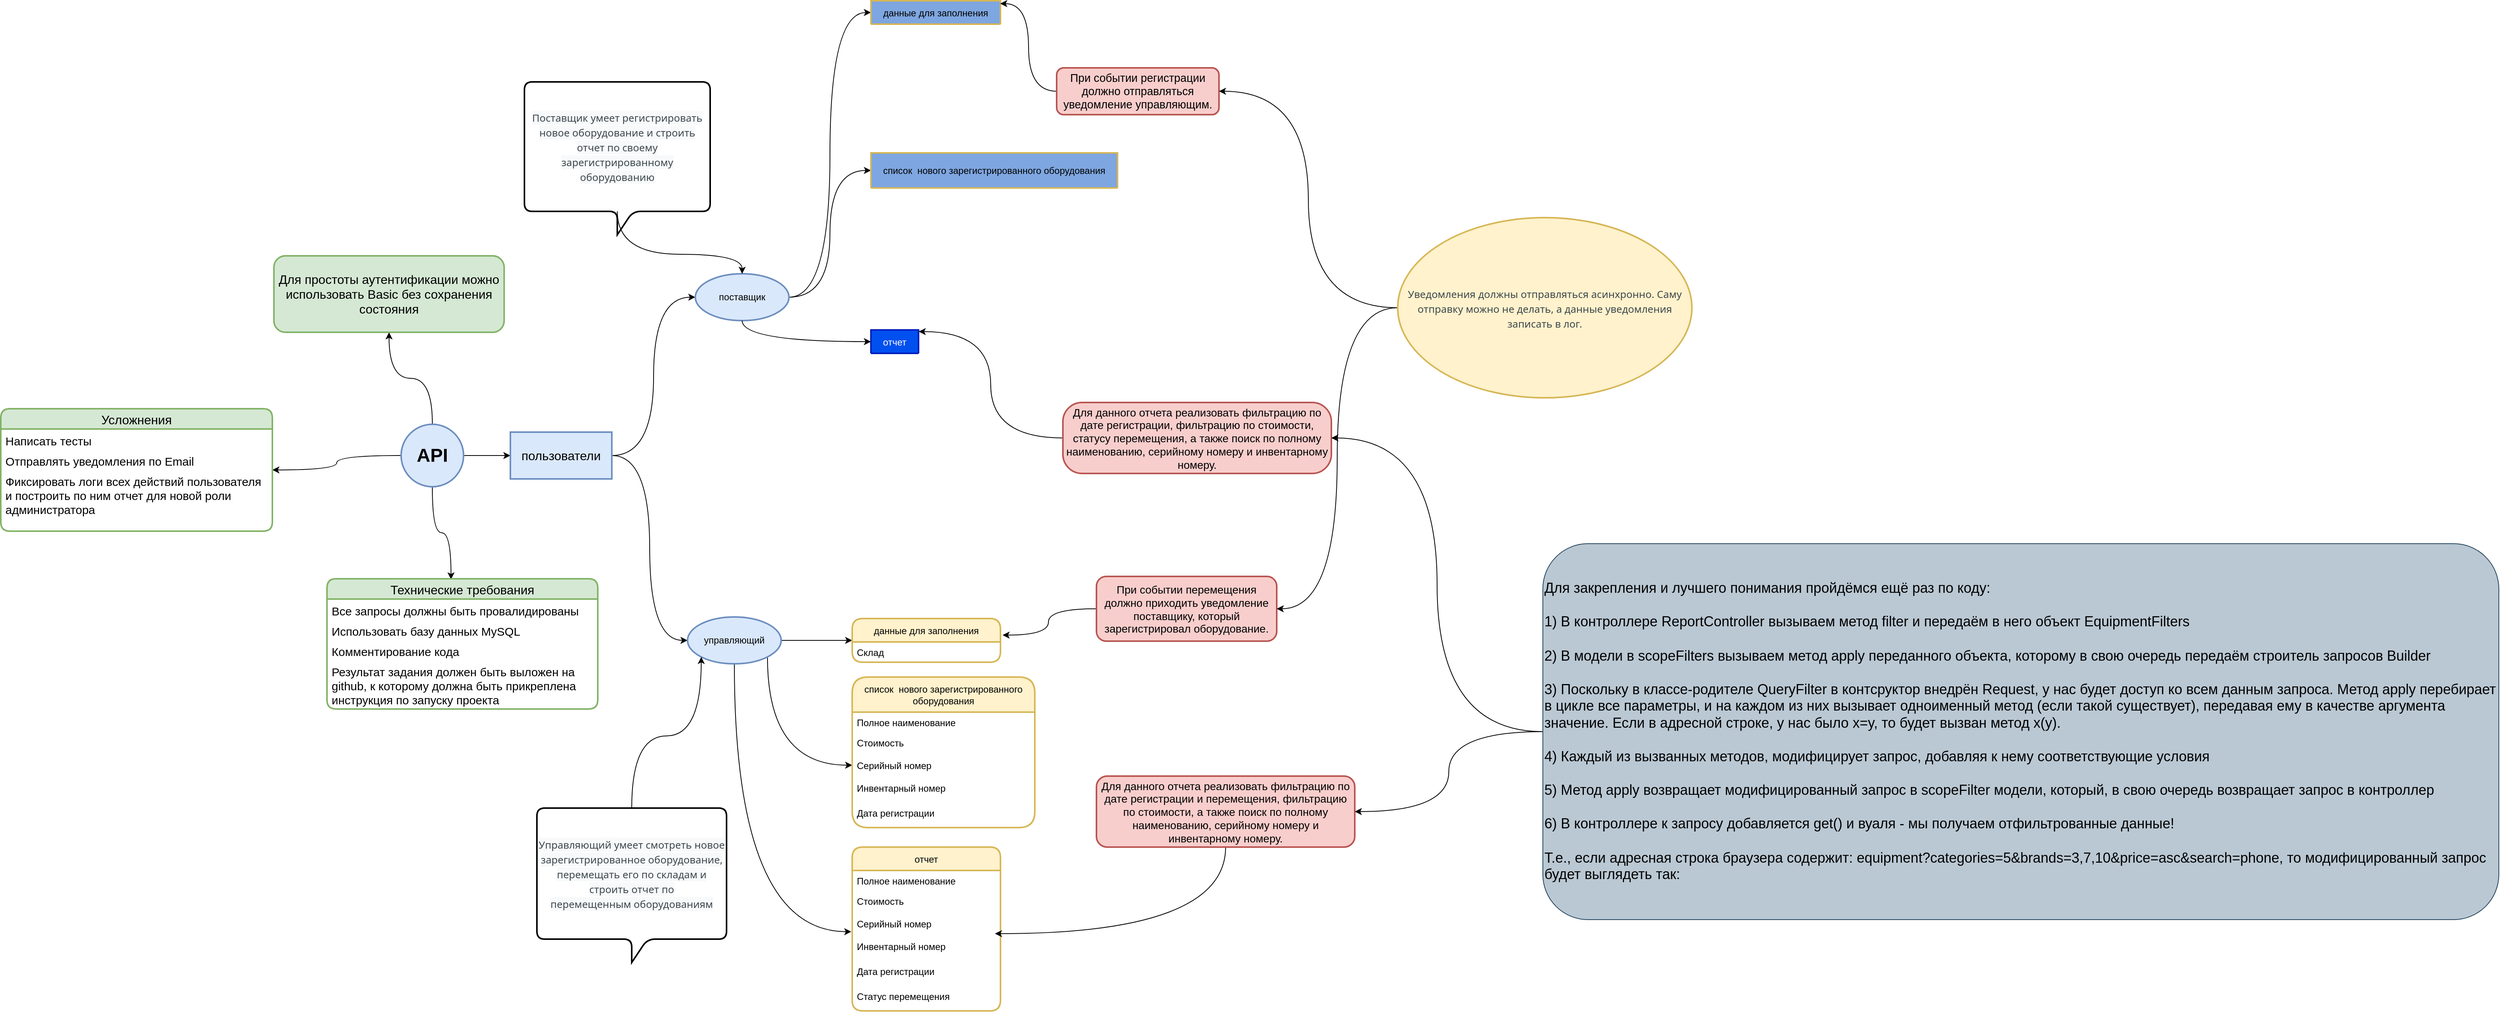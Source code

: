 <mxfile version="14.9.9" type="github">
  <diagram id="6a731a19-8d31-9384-78a2-239565b7b9f0" name="Page-1">
    <mxGraphModel dx="1262" dy="892" grid="0" gridSize="10" guides="1" tooltips="1" connect="1" arrows="1" fold="1" page="0" pageScale="1" pageWidth="1169" pageHeight="827" background="none" math="0" shadow="0">
      <root>
        <mxCell id="0" />
        <mxCell id="1" parent="0" />
        <mxCell id="dYOBeLBx3Amch_ermyEQ-1635" value="отчет" style="swimlane;fontStyle=0;childLayout=stackLayout;horizontal=1;startSize=30;horizontalStack=0;resizeParent=1;resizeParentMax=0;resizeLast=0;collapsible=1;marginBottom=0;strokeWidth=2;glass=0;shadow=0;rounded=1;fillColor=#0050ef;strokeColor=#001DBC;comic=0;treeMoving=0;treeFolding=0;spacing=2;verticalAlign=middle;align=center;fontFamily=Helvetica;fontColor=#ffffff;" parent="1" vertex="1" collapsed="1">
          <mxGeometry x="992" y="159" width="61" height="30" as="geometry">
            <mxRectangle x="992" y="159" width="190" height="210" as="alternateBounds" />
          </mxGeometry>
        </mxCell>
        <mxCell id="dYOBeLBx3Amch_ermyEQ-1636" value="Полное наименование" style="text;strokeColor=none;fillColor=none;align=left;verticalAlign=top;spacingLeft=4;spacingRight=4;overflow=hidden;rotatable=0;points=[[0,0.5],[1,0.5]];portConstraint=eastwest;" parent="dYOBeLBx3Amch_ermyEQ-1635" vertex="1">
          <mxGeometry y="30" width="61" height="26" as="geometry" />
        </mxCell>
        <mxCell id="dYOBeLBx3Amch_ermyEQ-1637" value="Стоимость" style="text;strokeColor=none;fillColor=none;align=left;verticalAlign=middle;spacingLeft=4;spacingRight=4;overflow=hidden;rotatable=0;points=[[0,0.5],[1,0.5]];portConstraint=eastwest;" parent="dYOBeLBx3Amch_ermyEQ-1635" vertex="1">
          <mxGeometry y="56" width="61" height="26" as="geometry" />
        </mxCell>
        <mxCell id="dYOBeLBx3Amch_ermyEQ-1638" value="Серийный номер" style="text;strokeColor=none;fillColor=none;align=left;verticalAlign=middle;spacingLeft=4;spacingRight=4;overflow=hidden;rotatable=0;points=[[0,0.5],[1,0.5]];portConstraint=eastwest;" parent="dYOBeLBx3Amch_ermyEQ-1635" vertex="1">
          <mxGeometry y="82" width="61" height="32" as="geometry" />
        </mxCell>
        <mxCell id="dYOBeLBx3Amch_ermyEQ-1639" value="Инвентарный номер" style="text;strokeColor=none;fillColor=none;align=left;verticalAlign=top;spacingLeft=4;spacingRight=4;overflow=hidden;rotatable=0;points=[[0,0.5],[1,0.5]];portConstraint=eastwest;" parent="dYOBeLBx3Amch_ermyEQ-1635" vertex="1">
          <mxGeometry y="114" width="61" height="32" as="geometry" />
        </mxCell>
        <mxCell id="dYOBeLBx3Amch_ermyEQ-1640" value="Дата регистрации" style="text;strokeColor=none;fillColor=none;align=left;verticalAlign=top;spacingLeft=4;spacingRight=4;overflow=hidden;rotatable=0;points=[[0,0.5],[1,0.5]];portConstraint=eastwest;" parent="dYOBeLBx3Amch_ermyEQ-1635" vertex="1">
          <mxGeometry y="146" width="61" height="32" as="geometry" />
        </mxCell>
        <mxCell id="dYOBeLBx3Amch_ermyEQ-1642" value="Статус перемещения" style="text;strokeColor=none;fillColor=none;align=left;verticalAlign=top;spacingLeft=4;spacingRight=4;overflow=hidden;rotatable=0;points=[[0,0.5],[1,0.5]];portConstraint=eastwest;" parent="dYOBeLBx3Amch_ermyEQ-1635" vertex="1">
          <mxGeometry y="178" width="61" height="32" as="geometry" />
        </mxCell>
        <mxCell id="dYOBeLBx3Amch_ermyEQ-1557" value="" style="edgeStyle=orthogonalEdgeStyle;rounded=0;orthogonalLoop=1;jettySize=auto;html=1;" parent="1" source="dYOBeLBx3Amch_ermyEQ-1542" target="dYOBeLBx3Amch_ermyEQ-1556" edge="1">
          <mxGeometry relative="1" as="geometry" />
        </mxCell>
        <mxCell id="dYOBeLBx3Amch_ermyEQ-1665" style="edgeStyle=orthogonalEdgeStyle;curved=1;rounded=0;orthogonalLoop=1;jettySize=auto;html=1;fontFamily=Helvetica;fontSize=16;entryX=0.458;entryY=0.005;entryDx=0;entryDy=0;entryPerimeter=0;" parent="1" source="dYOBeLBx3Amch_ermyEQ-1542" target="dYOBeLBx3Amch_ermyEQ-1667" edge="1">
          <mxGeometry relative="1" as="geometry">
            <mxPoint x="430" y="442" as="targetPoint" />
          </mxGeometry>
        </mxCell>
        <mxCell id="dYOBeLBx3Amch_ermyEQ-1678" style="edgeStyle=orthogonalEdgeStyle;curved=1;rounded=0;orthogonalLoop=1;jettySize=auto;html=1;fontFamily=Helvetica;fontSize=15;" parent="1" source="dYOBeLBx3Amch_ermyEQ-1542" target="dYOBeLBx3Amch_ermyEQ-1673" edge="1">
          <mxGeometry relative="1" as="geometry" />
        </mxCell>
        <mxCell id="dYOBeLBx3Amch_ermyEQ-1680" style="edgeStyle=orthogonalEdgeStyle;curved=1;rounded=0;orthogonalLoop=1;jettySize=auto;html=1;fontFamily=Helvetica;fontSize=16;" parent="1" source="dYOBeLBx3Amch_ermyEQ-1542" target="dYOBeLBx3Amch_ermyEQ-1679" edge="1">
          <mxGeometry relative="1" as="geometry" />
        </mxCell>
        <mxCell id="dYOBeLBx3Amch_ermyEQ-1542" value="&lt;b&gt;&lt;font style=&quot;font-size: 24px&quot;&gt;API&lt;/font&gt;&lt;/b&gt;" style="ellipse;whiteSpace=wrap;html=1;aspect=fixed;strokeWidth=2;perimeterSpacing=1;fillColor=#dae8fc;strokeColor=#6c8ebf;" parent="1" vertex="1">
          <mxGeometry x="390" y="280" width="80" height="80" as="geometry" />
        </mxCell>
        <mxCell id="dYOBeLBx3Amch_ermyEQ-1567" style="edgeStyle=orthogonalEdgeStyle;rounded=0;orthogonalLoop=1;jettySize=auto;html=1;entryX=0;entryY=0.5;entryDx=0;entryDy=0;curved=1;" parent="1" source="dYOBeLBx3Amch_ermyEQ-1556" target="dYOBeLBx3Amch_ermyEQ-1566" edge="1">
          <mxGeometry relative="1" as="geometry" />
        </mxCell>
        <mxCell id="dYOBeLBx3Amch_ermyEQ-1573" style="edgeStyle=orthogonalEdgeStyle;curved=1;rounded=0;orthogonalLoop=1;jettySize=auto;html=1;entryX=0;entryY=0.5;entryDx=0;entryDy=0;" parent="1" source="dYOBeLBx3Amch_ermyEQ-1556" target="dYOBeLBx3Amch_ermyEQ-1562" edge="1">
          <mxGeometry relative="1" as="geometry" />
        </mxCell>
        <mxCell id="dYOBeLBx3Amch_ermyEQ-1556" value="&lt;font style=&quot;font-size: 16px;&quot;&gt;пользователи&lt;/font&gt;" style="whiteSpace=wrap;html=1;strokeColor=#6c8ebf;strokeWidth=2;fillColor=#dae8fc;fontSize=16;" parent="1" vertex="1">
          <mxGeometry x="530" y="290" width="130" height="60" as="geometry" />
        </mxCell>
        <mxCell id="dYOBeLBx3Amch_ermyEQ-1580" style="edgeStyle=orthogonalEdgeStyle;curved=1;rounded=0;orthogonalLoop=1;jettySize=auto;html=1;entryX=0;entryY=0.5;entryDx=0;entryDy=0;" parent="1" source="dYOBeLBx3Amch_ermyEQ-1562" target="dYOBeLBx3Amch_ermyEQ-1578" edge="1">
          <mxGeometry relative="1" as="geometry" />
        </mxCell>
        <mxCell id="dYOBeLBx3Amch_ermyEQ-1622" style="edgeStyle=orthogonalEdgeStyle;curved=1;rounded=0;orthogonalLoop=1;jettySize=auto;html=1;entryX=0;entryY=0.5;entryDx=0;entryDy=0;fontFamily=Helvetica;" parent="1" source="dYOBeLBx3Amch_ermyEQ-1562" target="dYOBeLBx3Amch_ermyEQ-1625" edge="1">
          <mxGeometry relative="1" as="geometry">
            <mxPoint x="957" y="191.0" as="targetPoint" />
          </mxGeometry>
        </mxCell>
        <mxCell id="dYOBeLBx3Amch_ermyEQ-1562" value="поставщик" style="ellipse;whiteSpace=wrap;html=1;strokeColor=#6c8ebf;strokeWidth=2;fillColor=#dae8fc;" parent="1" vertex="1">
          <mxGeometry x="767" y="87" width="120" height="60" as="geometry" />
        </mxCell>
        <mxCell id="dYOBeLBx3Amch_ermyEQ-1651" style="edgeStyle=orthogonalEdgeStyle;curved=1;rounded=0;orthogonalLoop=1;jettySize=auto;html=1;entryX=0;entryY=0.5;entryDx=0;entryDy=0;fontFamily=Helvetica;fontSize=14;" parent="1" source="dYOBeLBx3Amch_ermyEQ-1566" target="dYOBeLBx3Amch_ermyEQ-1646" edge="1">
          <mxGeometry relative="1" as="geometry" />
        </mxCell>
        <mxCell id="dYOBeLBx3Amch_ermyEQ-1661" style="edgeStyle=orthogonalEdgeStyle;curved=1;rounded=0;orthogonalLoop=1;jettySize=auto;html=1;entryX=-0.006;entryY=0.827;entryDx=0;entryDy=0;entryPerimeter=0;fontFamily=Helvetica;fontSize=14;exitX=0.5;exitY=1;exitDx=0;exitDy=0;" parent="1" source="dYOBeLBx3Amch_ermyEQ-1566" target="dYOBeLBx3Amch_ermyEQ-1657" edge="1">
          <mxGeometry relative="1" as="geometry" />
        </mxCell>
        <mxCell id="5Uzj15upSsl0uFou40D1-7" style="edgeStyle=orthogonalEdgeStyle;rounded=0;orthogonalLoop=1;jettySize=auto;html=1;exitX=1;exitY=1;exitDx=0;exitDy=0;curved=1;" parent="1" source="dYOBeLBx3Amch_ermyEQ-1566" target="5Uzj15upSsl0uFou40D1-4" edge="1">
          <mxGeometry relative="1" as="geometry" />
        </mxCell>
        <mxCell id="dYOBeLBx3Amch_ermyEQ-1566" value="управляющий" style="ellipse;whiteSpace=wrap;html=1;strokeColor=#6c8ebf;strokeWidth=2;fillColor=#dae8fc;" parent="1" vertex="1">
          <mxGeometry x="757" y="527" width="120" height="60" as="geometry" />
        </mxCell>
        <mxCell id="dYOBeLBx3Amch_ermyEQ-1576" value="данные для заполнения" style="swimlane;fontStyle=0;childLayout=stackLayout;horizontal=1;startSize=30;horizontalStack=0;resizeParent=1;resizeParentMax=0;resizeLast=0;collapsible=1;marginBottom=0;strokeWidth=2;glass=0;shadow=0;rounded=1;fillColor=#7EA6E0;strokeColor=#d6b656;comic=0;treeMoving=0;treeFolding=0;spacing=2;verticalAlign=middle;align=center;fontFamily=Helvetica;" parent="1" vertex="1" collapsed="1">
          <mxGeometry x="992" y="-263" width="166" height="30" as="geometry">
            <mxRectangle x="992" y="-263" width="190" height="146" as="alternateBounds" />
          </mxGeometry>
        </mxCell>
        <mxCell id="dYOBeLBx3Amch_ermyEQ-1577" value="Полное наименование" style="text;strokeColor=none;fillColor=none;align=left;verticalAlign=top;spacingLeft=4;spacingRight=4;overflow=hidden;rotatable=0;points=[[0,0.5],[1,0.5]];portConstraint=eastwest;" parent="dYOBeLBx3Amch_ermyEQ-1576" vertex="1">
          <mxGeometry y="30" width="166" height="26" as="geometry" />
        </mxCell>
        <mxCell id="dYOBeLBx3Amch_ermyEQ-1578" value="Стоимость" style="text;strokeColor=none;fillColor=none;align=left;verticalAlign=middle;spacingLeft=4;spacingRight=4;overflow=hidden;rotatable=0;points=[[0,0.5],[1,0.5]];portConstraint=eastwest;" parent="dYOBeLBx3Amch_ermyEQ-1576" vertex="1">
          <mxGeometry y="56" width="166" height="26" as="geometry" />
        </mxCell>
        <mxCell id="dYOBeLBx3Amch_ermyEQ-1579" value="Серийный номер" style="text;strokeColor=none;fillColor=none;align=left;verticalAlign=middle;spacingLeft=4;spacingRight=4;overflow=hidden;rotatable=0;points=[[0,0.5],[1,0.5]];portConstraint=eastwest;" parent="dYOBeLBx3Amch_ermyEQ-1576" vertex="1">
          <mxGeometry y="82" width="166" height="32" as="geometry" />
        </mxCell>
        <mxCell id="dYOBeLBx3Amch_ermyEQ-1612" value="Инвентарный номер" style="text;strokeColor=none;fillColor=none;align=left;verticalAlign=top;spacingLeft=4;spacingRight=4;overflow=hidden;rotatable=0;points=[[0,0.5],[1,0.5]];portConstraint=eastwest;" parent="dYOBeLBx3Amch_ermyEQ-1576" vertex="1">
          <mxGeometry y="114" width="166" height="32" as="geometry" />
        </mxCell>
        <mxCell id="dYOBeLBx3Amch_ermyEQ-1620" style="edgeStyle=orthogonalEdgeStyle;curved=1;rounded=0;orthogonalLoop=1;jettySize=auto;html=1;fontFamily=Helvetica;entryX=0.998;entryY=0.12;entryDx=0;entryDy=0;entryPerimeter=0;" parent="1" source="dYOBeLBx3Amch_ermyEQ-1619" target="dYOBeLBx3Amch_ermyEQ-1576" edge="1">
          <mxGeometry relative="1" as="geometry">
            <mxPoint x="1138" y="70" as="targetPoint" />
          </mxGeometry>
        </mxCell>
        <mxCell id="dYOBeLBx3Amch_ermyEQ-1619" value="&lt;p&gt;&lt;span style=&quot;font-size: 14.3px&quot;&gt;При событии регистрации должно отправляться уведомление управляющим.&lt;/span&gt;&lt;/p&gt;" style="whiteSpace=wrap;html=1;rounded=1;shadow=0;glass=0;comic=0;fontFamily=Helvetica;strokeWidth=2;align=center;verticalAlign=middle;strokeColor=#b85450;fillColor=#f8cecc;" parent="1" vertex="1">
          <mxGeometry x="1230" y="-177" width="208" height="60" as="geometry" />
        </mxCell>
        <mxCell id="dYOBeLBx3Amch_ermyEQ-1623" value="список  нового зарегистрированного оборудования" style="swimlane;fontStyle=0;childLayout=stackLayout;horizontal=1;startSize=45;horizontalStack=0;resizeParent=1;resizeParentMax=0;resizeLast=0;collapsible=1;marginBottom=0;strokeWidth=2;glass=0;shadow=0;rounded=1;fillColor=#7EA6E0;strokeColor=#d6b656;comic=0;treeMoving=0;treeFolding=0;spacing=2;verticalAlign=middle;align=center;fontFamily=Helvetica;whiteSpace=wrap;" parent="1" vertex="1" collapsed="1">
          <mxGeometry x="992" y="-68" width="316" height="45" as="geometry">
            <mxRectangle x="992" y="-68" width="234" height="193" as="alternateBounds" />
          </mxGeometry>
        </mxCell>
        <mxCell id="dYOBeLBx3Amch_ermyEQ-1624" value="Полное наименование" style="text;strokeColor=none;fillColor=none;align=left;verticalAlign=top;spacingLeft=4;spacingRight=4;overflow=hidden;rotatable=0;points=[[0,0.5],[1,0.5]];portConstraint=eastwest;" parent="dYOBeLBx3Amch_ermyEQ-1623" vertex="1">
          <mxGeometry y="45" width="316" height="26" as="geometry" />
        </mxCell>
        <mxCell id="dYOBeLBx3Amch_ermyEQ-1625" value="Стоимость" style="text;strokeColor=none;fillColor=none;align=left;verticalAlign=middle;spacingLeft=4;spacingRight=4;overflow=hidden;rotatable=0;points=[[0,0.5],[1,0.5]];portConstraint=eastwest;" parent="dYOBeLBx3Amch_ermyEQ-1623" vertex="1">
          <mxGeometry y="71" width="316" height="26" as="geometry" />
        </mxCell>
        <mxCell id="dYOBeLBx3Amch_ermyEQ-1626" value="Серийный номер" style="text;strokeColor=none;fillColor=none;align=left;verticalAlign=middle;spacingLeft=4;spacingRight=4;overflow=hidden;rotatable=0;points=[[0,0.5],[1,0.5]];portConstraint=eastwest;" parent="dYOBeLBx3Amch_ermyEQ-1623" vertex="1">
          <mxGeometry y="97" width="316" height="32" as="geometry" />
        </mxCell>
        <mxCell id="dYOBeLBx3Amch_ermyEQ-1627" value="Инвентарный номер" style="text;strokeColor=none;fillColor=none;align=left;verticalAlign=top;spacingLeft=4;spacingRight=4;overflow=hidden;rotatable=0;points=[[0,0.5],[1,0.5]];portConstraint=eastwest;" parent="dYOBeLBx3Amch_ermyEQ-1623" vertex="1">
          <mxGeometry y="129" width="316" height="32" as="geometry" />
        </mxCell>
        <mxCell id="dYOBeLBx3Amch_ermyEQ-1629" value="Дата регистрации" style="text;strokeColor=none;fillColor=none;align=left;verticalAlign=top;spacingLeft=4;spacingRight=4;overflow=hidden;rotatable=0;points=[[0,0.5],[1,0.5]];portConstraint=eastwest;" parent="dYOBeLBx3Amch_ermyEQ-1623" vertex="1">
          <mxGeometry y="161" width="316" height="32" as="geometry" />
        </mxCell>
        <mxCell id="dYOBeLBx3Amch_ermyEQ-1641" style="edgeStyle=orthogonalEdgeStyle;curved=1;rounded=0;orthogonalLoop=1;jettySize=auto;html=1;fontFamily=Helvetica;fontSize=14;exitX=0.5;exitY=1;exitDx=0;exitDy=0;entryX=0;entryY=0.5;entryDx=0;entryDy=0;" parent="1" source="dYOBeLBx3Amch_ermyEQ-1562" target="dYOBeLBx3Amch_ermyEQ-1638" edge="1">
          <mxGeometry relative="1" as="geometry">
            <mxPoint x="1149.0" y="347" as="sourcePoint" />
          </mxGeometry>
        </mxCell>
        <mxCell id="dYOBeLBx3Amch_ermyEQ-1644" style="edgeStyle=orthogonalEdgeStyle;curved=1;rounded=0;orthogonalLoop=1;jettySize=auto;html=1;entryX=1.004;entryY=0.071;entryDx=0;entryDy=0;entryPerimeter=0;fontFamily=Helvetica;fontSize=14;" parent="1" source="dYOBeLBx3Amch_ermyEQ-1643" target="dYOBeLBx3Amch_ermyEQ-1635" edge="1">
          <mxGeometry relative="1" as="geometry" />
        </mxCell>
        <mxCell id="dYOBeLBx3Amch_ermyEQ-1643" value="Для данного отчета реализовать фильтрацию по дате регистрации, фильтрацию по стоимости, статусу перемещения, а также поиск по полному наименованию, серийному номеру и инвентарному номеру." style="whiteSpace=wrap;html=1;rounded=1;shadow=0;glass=0;comic=0;fontFamily=Helvetica;fontSize=14;strokeWidth=2;fillColor=#f8cecc;align=center;verticalAlign=middle;strokeColor=#b85450;arcSize=27;" parent="1" vertex="1">
          <mxGeometry x="1238" y="252" width="344" height="91" as="geometry" />
        </mxCell>
        <mxCell id="dYOBeLBx3Amch_ermyEQ-1646" value="данные для заполнения" style="swimlane;fontStyle=0;childLayout=stackLayout;horizontal=1;startSize=30;horizontalStack=0;resizeParent=1;resizeParentMax=0;resizeLast=0;collapsible=1;marginBottom=0;strokeWidth=2;glass=0;shadow=0;rounded=1;fillColor=#fff2cc;strokeColor=#d6b656;comic=0;treeMoving=0;treeFolding=0;spacing=2;verticalAlign=middle;align=center;fontFamily=Helvetica;" parent="1" vertex="1">
          <mxGeometry x="968" y="529" width="190" height="56" as="geometry" />
        </mxCell>
        <mxCell id="dYOBeLBx3Amch_ermyEQ-1647" value="Склад" style="text;strokeColor=none;fillColor=none;align=left;verticalAlign=top;spacingLeft=4;spacingRight=4;overflow=hidden;rotatable=0;points=[[0,0.5],[1,0.5]];portConstraint=eastwest;" parent="dYOBeLBx3Amch_ermyEQ-1646" vertex="1">
          <mxGeometry y="30" width="190" height="26" as="geometry" />
        </mxCell>
        <mxCell id="dYOBeLBx3Amch_ermyEQ-1653" value="" style="edgeStyle=orthogonalEdgeStyle;curved=1;rounded=0;orthogonalLoop=1;jettySize=auto;html=1;fontFamily=Helvetica;fontSize=14;entryX=1.014;entryY=0.379;entryDx=0;entryDy=0;entryPerimeter=0;" parent="1" source="dYOBeLBx3Amch_ermyEQ-1652" target="dYOBeLBx3Amch_ermyEQ-1646" edge="1">
          <mxGeometry relative="1" as="geometry" />
        </mxCell>
        <mxCell id="dYOBeLBx3Amch_ermyEQ-1652" value="При событии перемещения должно приходить уведомление поставщику, который зарегистрировал оборудование." style="whiteSpace=wrap;html=1;rounded=1;shadow=0;glass=0;comic=0;fontFamily=Helvetica;fontSize=14;strokeWidth=2;fillColor=#f8cecc;align=center;verticalAlign=middle;strokeColor=#b85450;" parent="1" vertex="1">
          <mxGeometry x="1281" y="475" width="231" height="83" as="geometry" />
        </mxCell>
        <mxCell id="dYOBeLBx3Amch_ermyEQ-1654" value="отчет" style="swimlane;fontStyle=0;childLayout=stackLayout;horizontal=1;startSize=30;horizontalStack=0;resizeParent=1;resizeParentMax=0;resizeLast=0;collapsible=1;marginBottom=0;strokeWidth=2;glass=0;shadow=0;rounded=1;fillColor=#fff2cc;strokeColor=#d6b656;comic=0;treeMoving=0;treeFolding=0;spacing=2;verticalAlign=middle;align=center;fontFamily=Helvetica;" parent="1" vertex="1">
          <mxGeometry x="968" y="822" width="190" height="210" as="geometry" />
        </mxCell>
        <mxCell id="dYOBeLBx3Amch_ermyEQ-1655" value="Полное наименование" style="text;strokeColor=none;fillColor=none;align=left;verticalAlign=top;spacingLeft=4;spacingRight=4;overflow=hidden;rotatable=0;points=[[0,0.5],[1,0.5]];portConstraint=eastwest;" parent="dYOBeLBx3Amch_ermyEQ-1654" vertex="1">
          <mxGeometry y="30" width="190" height="26" as="geometry" />
        </mxCell>
        <mxCell id="dYOBeLBx3Amch_ermyEQ-1656" value="Стоимость" style="text;strokeColor=none;fillColor=none;align=left;verticalAlign=middle;spacingLeft=4;spacingRight=4;overflow=hidden;rotatable=0;points=[[0,0.5],[1,0.5]];portConstraint=eastwest;" parent="dYOBeLBx3Amch_ermyEQ-1654" vertex="1">
          <mxGeometry y="56" width="190" height="26" as="geometry" />
        </mxCell>
        <mxCell id="dYOBeLBx3Amch_ermyEQ-1657" value="Серийный номер" style="text;strokeColor=none;fillColor=none;align=left;verticalAlign=middle;spacingLeft=4;spacingRight=4;overflow=hidden;rotatable=0;points=[[0,0.5],[1,0.5]];portConstraint=eastwest;" parent="dYOBeLBx3Amch_ermyEQ-1654" vertex="1">
          <mxGeometry y="82" width="190" height="32" as="geometry" />
        </mxCell>
        <mxCell id="dYOBeLBx3Amch_ermyEQ-1658" value="Инвентарный номер" style="text;strokeColor=none;fillColor=none;align=left;verticalAlign=top;spacingLeft=4;spacingRight=4;overflow=hidden;rotatable=0;points=[[0,0.5],[1,0.5]];portConstraint=eastwest;" parent="dYOBeLBx3Amch_ermyEQ-1654" vertex="1">
          <mxGeometry y="114" width="190" height="32" as="geometry" />
        </mxCell>
        <mxCell id="dYOBeLBx3Amch_ermyEQ-1659" value="Дата регистрации" style="text;strokeColor=none;fillColor=none;align=left;verticalAlign=top;spacingLeft=4;spacingRight=4;overflow=hidden;rotatable=0;points=[[0,0.5],[1,0.5]];portConstraint=eastwest;" parent="dYOBeLBx3Amch_ermyEQ-1654" vertex="1">
          <mxGeometry y="146" width="190" height="32" as="geometry" />
        </mxCell>
        <mxCell id="dYOBeLBx3Amch_ermyEQ-1660" value="Статус перемещения" style="text;strokeColor=none;fillColor=none;align=left;verticalAlign=top;spacingLeft=4;spacingRight=4;overflow=hidden;rotatable=0;points=[[0,0.5],[1,0.5]];portConstraint=eastwest;" parent="dYOBeLBx3Amch_ermyEQ-1654" vertex="1">
          <mxGeometry y="178" width="190" height="32" as="geometry" />
        </mxCell>
        <mxCell id="dYOBeLBx3Amch_ermyEQ-1663" style="edgeStyle=orthogonalEdgeStyle;curved=1;rounded=0;orthogonalLoop=1;jettySize=auto;html=1;entryX=0.963;entryY=-0.094;entryDx=0;entryDy=0;entryPerimeter=0;fontFamily=Helvetica;fontSize=14;" parent="1" source="dYOBeLBx3Amch_ermyEQ-1662" target="dYOBeLBx3Amch_ermyEQ-1658" edge="1">
          <mxGeometry relative="1" as="geometry" />
        </mxCell>
        <mxCell id="dYOBeLBx3Amch_ermyEQ-1662" value="Для данного отчета реализовать фильтрацию по дате регистрации и перемещения, фильтрацию по стоимости, а также поиск по полному наименованию, серийному номеру и инвентарному номеру.&lt;br&gt;" style="whiteSpace=wrap;html=1;rounded=1;shadow=0;glass=0;comic=0;fontFamily=Helvetica;fontSize=14;strokeWidth=2;fillColor=#f8cecc;align=center;verticalAlign=middle;strokeColor=#b85450;" parent="1" vertex="1">
          <mxGeometry x="1281" y="731" width="331" height="91" as="geometry" />
        </mxCell>
        <mxCell id="dYOBeLBx3Amch_ermyEQ-1667" value="Технические требования" style="swimlane;fontStyle=0;childLayout=stackLayout;horizontal=1;startSize=26;horizontalStack=0;resizeParent=1;resizeParentMax=0;resizeLast=0;collapsible=1;marginBottom=0;rounded=1;shadow=0;glass=0;comic=0;fontFamily=Helvetica;fontSize=16;strokeWidth=2;fillColor=#d5e8d4;align=center;verticalAlign=middle;html=0;strokeColor=#82b366;" parent="1" vertex="1">
          <mxGeometry x="295" y="478" width="347" height="167" as="geometry" />
        </mxCell>
        <mxCell id="dYOBeLBx3Amch_ermyEQ-1668" value="Все запросы должны быть провалидированы" style="text;strokeColor=none;fillColor=none;align=left;verticalAlign=top;spacingLeft=4;spacingRight=4;overflow=hidden;rotatable=0;points=[[0,0.5],[1,0.5]];portConstraint=eastwest;fontSize=15;" parent="dYOBeLBx3Amch_ermyEQ-1667" vertex="1">
          <mxGeometry y="26" width="347" height="26" as="geometry" />
        </mxCell>
        <mxCell id="dYOBeLBx3Amch_ermyEQ-1669" value="Использовать базу данных MySQL" style="text;strokeColor=none;fillColor=none;align=left;verticalAlign=top;spacingLeft=4;spacingRight=4;overflow=hidden;rotatable=0;points=[[0,0.5],[1,0.5]];portConstraint=eastwest;fontSize=15;" parent="dYOBeLBx3Amch_ermyEQ-1667" vertex="1">
          <mxGeometry y="52" width="347" height="26" as="geometry" />
        </mxCell>
        <mxCell id="dYOBeLBx3Amch_ermyEQ-1670" value="Комментирование кода" style="text;strokeColor=none;fillColor=none;align=left;verticalAlign=top;spacingLeft=4;spacingRight=4;overflow=hidden;rotatable=0;points=[[0,0.5],[1,0.5]];portConstraint=eastwest;fontSize=15;" parent="dYOBeLBx3Amch_ermyEQ-1667" vertex="1">
          <mxGeometry y="78" width="347" height="26" as="geometry" />
        </mxCell>
        <mxCell id="dYOBeLBx3Amch_ermyEQ-1671" value="Результат задания должен быть выложен на github, к которому должна быть прикреплена инструкция по запуску проекта" style="text;strokeColor=none;fillColor=none;align=left;verticalAlign=top;spacingLeft=4;spacingRight=4;overflow=hidden;rotatable=0;points=[[0,0.5],[1,0.5]];portConstraint=eastwest;fontSize=15;whiteSpace=wrap;" parent="dYOBeLBx3Amch_ermyEQ-1667" vertex="1">
          <mxGeometry y="104" width="347" height="63" as="geometry" />
        </mxCell>
        <mxCell id="dYOBeLBx3Amch_ermyEQ-1673" value="Усложнения" style="swimlane;fontStyle=0;childLayout=stackLayout;horizontal=1;startSize=26;horizontalStack=0;resizeParent=1;resizeParentMax=0;resizeLast=0;collapsible=1;marginBottom=0;rounded=1;shadow=0;glass=0;comic=0;fontFamily=Helvetica;fontSize=16;strokeWidth=2;fillColor=#d5e8d4;align=center;verticalAlign=middle;html=0;strokeColor=#82b366;" parent="1" vertex="1">
          <mxGeometry x="-123" y="260" width="348" height="157" as="geometry" />
        </mxCell>
        <mxCell id="dYOBeLBx3Amch_ermyEQ-1674" value="Написать тесты" style="text;strokeColor=none;fillColor=none;align=left;verticalAlign=top;spacingLeft=4;spacingRight=4;overflow=hidden;rotatable=0;points=[[0,0.5],[1,0.5]];portConstraint=eastwest;fontSize=15;" parent="dYOBeLBx3Amch_ermyEQ-1673" vertex="1">
          <mxGeometry y="26" width="348" height="26" as="geometry" />
        </mxCell>
        <mxCell id="dYOBeLBx3Amch_ermyEQ-1675" value="Отправлять уведомления по Email" style="text;strokeColor=none;fillColor=none;align=left;verticalAlign=top;spacingLeft=4;spacingRight=4;overflow=hidden;rotatable=0;points=[[0,0.5],[1,0.5]];portConstraint=eastwest;fontSize=15;" parent="dYOBeLBx3Amch_ermyEQ-1673" vertex="1">
          <mxGeometry y="52" width="348" height="26" as="geometry" />
        </mxCell>
        <mxCell id="dYOBeLBx3Amch_ermyEQ-1676" value="Фиксировать логи всех действий пользователя и построить по ним отчет для новой роли администратора" style="text;strokeColor=none;fillColor=none;align=left;verticalAlign=top;spacingLeft=4;spacingRight=4;overflow=hidden;rotatable=0;points=[[0,0.5],[1,0.5]];portConstraint=eastwest;fontSize=15;whiteSpace=wrap;" parent="dYOBeLBx3Amch_ermyEQ-1673" vertex="1">
          <mxGeometry y="78" width="348" height="79" as="geometry" />
        </mxCell>
        <mxCell id="dYOBeLBx3Amch_ermyEQ-1679" value="Для простоты аутентификации можно использовать Basic без сохранения состояния" style="rounded=1;whiteSpace=wrap;html=1;shadow=0;glass=0;comic=0;fontFamily=Helvetica;fontSize=16;strokeWidth=2;fillColor=#d5e8d4;align=center;verticalAlign=middle;strokeColor=#82b366;" parent="1" vertex="1">
          <mxGeometry x="227" y="64" width="295" height="98" as="geometry" />
        </mxCell>
        <mxCell id="dYOBeLBx3Amch_ermyEQ-1682" style="edgeStyle=orthogonalEdgeStyle;curved=1;rounded=0;orthogonalLoop=1;jettySize=auto;html=1;fontFamily=Helvetica;fontSize=16;entryX=0;entryY=1;entryDx=0;entryDy=0;" parent="1" source="dYOBeLBx3Amch_ermyEQ-1681" target="dYOBeLBx3Amch_ermyEQ-1566" edge="1">
          <mxGeometry relative="1" as="geometry">
            <mxPoint x="780" y="570" as="targetPoint" />
          </mxGeometry>
        </mxCell>
        <mxCell id="dYOBeLBx3Amch_ermyEQ-1681" value="&lt;meta charset=&quot;utf-8&quot;&gt;&lt;span style=&quot;color: rgb(61, 71, 77); font-family: avenir, &amp;quot;avenir next&amp;quot;, &amp;quot;segoe ui&amp;quot;, helvetica, arial, sans-serif; font-size: 13px; font-style: normal; font-weight: 400; letter-spacing: normal; text-indent: 0px; text-transform: none; word-spacing: 0px; background-color: rgb(247, 249, 250); display: inline; float: none;&quot;&gt;Управляющий умеет смотреть новое зарегистрированное оборудование, перемещать его по складам и строить отчет по&lt;/span&gt;&lt;br style=&quot;margin: 0px; padding: 0px; box-sizing: border-box; background-repeat: no-repeat; font-size: 13px; color: rgb(61, 71, 77); font-family: avenir, &amp;quot;avenir next&amp;quot;, &amp;quot;segoe ui&amp;quot;, helvetica, arial, sans-serif; font-style: normal; font-weight: 400; letter-spacing: normal; text-indent: 0px; text-transform: none; word-spacing: 0px;&quot;&gt;&lt;span style=&quot;color: rgb(61, 71, 77); font-family: avenir, &amp;quot;avenir next&amp;quot;, &amp;quot;segoe ui&amp;quot;, helvetica, arial, sans-serif; font-size: 13px; font-style: normal; font-weight: 400; letter-spacing: normal; text-indent: 0px; text-transform: none; word-spacing: 0px; background-color: rgb(247, 249, 250); display: inline; float: none;&quot;&gt;перемещенным оборудованиям&lt;/span&gt;" style="shape=callout;whiteSpace=wrap;html=1;perimeter=calloutPerimeter;rounded=1;shadow=0;glass=0;comic=0;fontFamily=Helvetica;fontSize=16;strokeWidth=2;fillColor=none;gradientColor=#ffffff;align=center;verticalAlign=middle;" parent="1" vertex="1">
          <mxGeometry x="564" y="772" width="243" height="198" as="geometry" />
        </mxCell>
        <mxCell id="dYOBeLBx3Amch_ermyEQ-1684" style="edgeStyle=orthogonalEdgeStyle;curved=1;rounded=0;orthogonalLoop=1;jettySize=auto;html=1;fontFamily=Helvetica;fontSize=16;" parent="1" source="dYOBeLBx3Amch_ermyEQ-1683" target="dYOBeLBx3Amch_ermyEQ-1562" edge="1">
          <mxGeometry relative="1" as="geometry" />
        </mxCell>
        <mxCell id="dYOBeLBx3Amch_ermyEQ-1683" value="&lt;meta charset=&quot;utf-8&quot;&gt;&lt;span style=&quot;color: rgb(61, 71, 77); font-family: avenir, &amp;quot;avenir next&amp;quot;, &amp;quot;segoe ui&amp;quot;, helvetica, arial, sans-serif; font-size: 13px; font-style: normal; font-weight: 400; letter-spacing: normal; text-indent: 0px; text-transform: none; word-spacing: 0px; background-color: rgb(247, 249, 250); display: inline; float: none;&quot;&gt;Поставщик умеет регистрировать новое оборудование и строить отчет по своему зарегистрированному оборудованию&lt;/span&gt;" style="shape=callout;whiteSpace=wrap;html=1;perimeter=calloutPerimeter;rounded=1;shadow=0;glass=0;comic=0;fontFamily=Helvetica;fontSize=16;strokeWidth=2;fillColor=none;gradientColor=#ffffff;align=center;verticalAlign=middle;" parent="1" vertex="1">
          <mxGeometry x="548" y="-159" width="238" height="196" as="geometry" />
        </mxCell>
        <mxCell id="dYOBeLBx3Amch_ermyEQ-1687" style="edgeStyle=orthogonalEdgeStyle;curved=1;rounded=0;orthogonalLoop=1;jettySize=auto;html=1;entryX=1;entryY=0.5;entryDx=0;entryDy=0;fontFamily=Helvetica;fontSize=16;" parent="1" source="dYOBeLBx3Amch_ermyEQ-1685" target="dYOBeLBx3Amch_ermyEQ-1619" edge="1">
          <mxGeometry relative="1" as="geometry" />
        </mxCell>
        <mxCell id="dYOBeLBx3Amch_ermyEQ-1688" style="edgeStyle=orthogonalEdgeStyle;curved=1;rounded=0;orthogonalLoop=1;jettySize=auto;html=1;entryX=1;entryY=0.5;entryDx=0;entryDy=0;fontFamily=Helvetica;fontSize=16;" parent="1" source="dYOBeLBx3Amch_ermyEQ-1685" target="dYOBeLBx3Amch_ermyEQ-1652" edge="1">
          <mxGeometry relative="1" as="geometry" />
        </mxCell>
        <mxCell id="dYOBeLBx3Amch_ermyEQ-1685" value="&lt;font color=&quot;#3d474d&quot; face=&quot;avenir, avenir next, segoe ui, helvetica, arial, sans-serif&quot;&gt;&lt;span style=&quot;font-size: 13px&quot;&gt;Уведомления должны отправляться асинхронно. Саму отправку можно не делать, а данные уведомления записать в лог.&lt;/span&gt;&lt;/font&gt;" style="ellipse;whiteSpace=wrap;html=1;rounded=1;shadow=0;glass=0;comic=0;fontFamily=Helvetica;fontSize=16;strokeWidth=2;align=center;verticalAlign=middle;strokeColor=#d6b656;fillColor=#fff2cc;" parent="1" vertex="1">
          <mxGeometry x="1667" y="15" width="377" height="231" as="geometry" />
        </mxCell>
        <mxCell id="jSiPEcOqjLlTZkOQV3_P-4" style="edgeStyle=orthogonalEdgeStyle;rounded=0;orthogonalLoop=1;jettySize=auto;html=1;entryX=1;entryY=0.5;entryDx=0;entryDy=0;exitX=0;exitY=0.5;exitDx=0;exitDy=0;curved=1;" parent="1" source="jSiPEcOqjLlTZkOQV3_P-3" target="dYOBeLBx3Amch_ermyEQ-1643" edge="1">
          <mxGeometry relative="1" as="geometry" />
        </mxCell>
        <mxCell id="jSiPEcOqjLlTZkOQV3_P-5" style="edgeStyle=orthogonalEdgeStyle;rounded=0;orthogonalLoop=1;jettySize=auto;html=1;curved=1;" parent="1" source="jSiPEcOqjLlTZkOQV3_P-3" target="dYOBeLBx3Amch_ermyEQ-1662" edge="1">
          <mxGeometry relative="1" as="geometry" />
        </mxCell>
        <mxCell id="jSiPEcOqjLlTZkOQV3_P-3" value="&lt;font style=&quot;font-size: 18px&quot;&gt;Для закрепления и лучшего понимания пройдёмся ещё раз по коду: &lt;br&gt;&lt;br&gt;1) В контроллере ReportController вызываем метод filter и передаём в него объект EquipmentFilters &lt;br&gt;&lt;br&gt;2) В модели в scopeFilters вызываем метод apply переданного объекта, которому в свою очередь передаём строитель запросов Builder &lt;br&gt;&lt;br&gt;3) Поскольку в классе-родителе QueryFilter в контсруктор внедрён Request, у нас будет доступ ко всем данным запроса. Метод apply перебирает в цикле все параметры, и на каждом из них вызывает одноименный метод (если такой существует), передавая ему в качестве аргумента значение. Если в адресной строке, у нас было x=y, то будет вызван метод x(y). &lt;br&gt;&lt;br&gt;4) Каждый из вызванных методов, модифицирует запрос, добавляя к нему соответствующие условия &lt;br&gt;&lt;br&gt;5) Метод apply возвращает модифицированный запрос в scopeFilter модели, который, в свою очередь возвращает запрос в контроллер &lt;br&gt;&lt;br&gt;6) В контроллере к запросу добавляется get() и вуаля - мы получаем отфильтрованные данные! &lt;br&gt;&lt;br&gt;Т.е., если адресная строка браузера содержит: equipment?categories=5&amp;amp;brands=3,7,10&amp;amp;price=asc&amp;amp;search=phone, то модифицированный запрос будет выглядеть так:&lt;/font&gt;" style="rounded=1;whiteSpace=wrap;html=1;align=left;fillColor=#bac8d3;strokeColor=#23445d;arcSize=12;" parent="1" vertex="1">
          <mxGeometry x="1853" y="433" width="1225" height="482" as="geometry" />
        </mxCell>
        <mxCell id="5Uzj15upSsl0uFou40D1-1" value="список  нового зарегистрированного оборудования" style="swimlane;fontStyle=0;childLayout=stackLayout;horizontal=1;startSize=45;horizontalStack=0;resizeParent=1;resizeParentMax=0;resizeLast=0;collapsible=1;marginBottom=0;strokeWidth=2;glass=0;shadow=0;rounded=1;fillColor=#fff2cc;strokeColor=#d6b656;comic=0;treeMoving=0;treeFolding=0;spacing=2;verticalAlign=middle;align=center;fontFamily=Helvetica;whiteSpace=wrap;" parent="1" vertex="1">
          <mxGeometry x="968" y="604" width="234" height="193" as="geometry">
            <mxRectangle x="910" y="318" width="316" height="45" as="alternateBounds" />
          </mxGeometry>
        </mxCell>
        <mxCell id="5Uzj15upSsl0uFou40D1-2" value="Полное наименование" style="text;strokeColor=none;fillColor=none;align=left;verticalAlign=top;spacingLeft=4;spacingRight=4;overflow=hidden;rotatable=0;points=[[0,0.5],[1,0.5]];portConstraint=eastwest;" parent="5Uzj15upSsl0uFou40D1-1" vertex="1">
          <mxGeometry y="45" width="234" height="26" as="geometry" />
        </mxCell>
        <mxCell id="5Uzj15upSsl0uFou40D1-3" value="Стоимость" style="text;strokeColor=none;fillColor=none;align=left;verticalAlign=middle;spacingLeft=4;spacingRight=4;overflow=hidden;rotatable=0;points=[[0,0.5],[1,0.5]];portConstraint=eastwest;" parent="5Uzj15upSsl0uFou40D1-1" vertex="1">
          <mxGeometry y="71" width="234" height="26" as="geometry" />
        </mxCell>
        <mxCell id="5Uzj15upSsl0uFou40D1-4" value="Серийный номер" style="text;strokeColor=none;fillColor=none;align=left;verticalAlign=middle;spacingLeft=4;spacingRight=4;overflow=hidden;rotatable=0;points=[[0,0.5],[1,0.5]];portConstraint=eastwest;" parent="5Uzj15upSsl0uFou40D1-1" vertex="1">
          <mxGeometry y="97" width="234" height="32" as="geometry" />
        </mxCell>
        <mxCell id="5Uzj15upSsl0uFou40D1-5" value="Инвентарный номер" style="text;strokeColor=none;fillColor=none;align=left;verticalAlign=top;spacingLeft=4;spacingRight=4;overflow=hidden;rotatable=0;points=[[0,0.5],[1,0.5]];portConstraint=eastwest;" parent="5Uzj15upSsl0uFou40D1-1" vertex="1">
          <mxGeometry y="129" width="234" height="32" as="geometry" />
        </mxCell>
        <mxCell id="5Uzj15upSsl0uFou40D1-6" value="Дата регистрации" style="text;strokeColor=none;fillColor=none;align=left;verticalAlign=top;spacingLeft=4;spacingRight=4;overflow=hidden;rotatable=0;points=[[0,0.5],[1,0.5]];portConstraint=eastwest;" parent="5Uzj15upSsl0uFou40D1-1" vertex="1">
          <mxGeometry y="161" width="234" height="32" as="geometry" />
        </mxCell>
      </root>
    </mxGraphModel>
  </diagram>
</mxfile>
